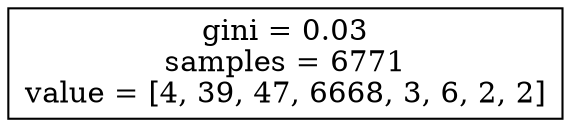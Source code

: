 digraph Tree {
node [shape=box] ;
0 [label="gini = 0.03\nsamples = 6771\nvalue = [4, 39, 47, 6668, 3, 6, 2, 2]"] ;
}